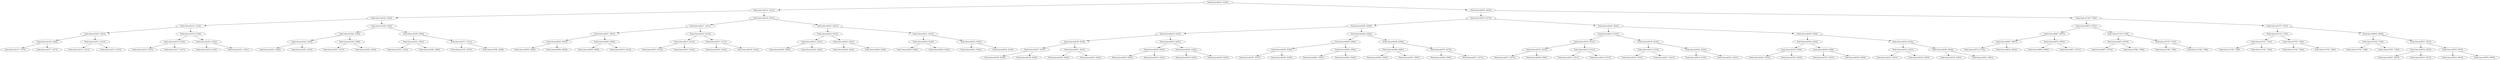 digraph G{
825862713 [label="Node{data=[6235, 6235]}"]
825862713 -> 1424087514
1424087514 [label="Node{data=[4312, 4312]}"]
1424087514 -> 240368402
240368402 [label="Node{data=[2322, 2322]}"]
240368402 -> 1845310821
1845310821 [label="Node{data=[2314, 2314]}"]
1845310821 -> 292102785
292102785 [label="Node{data=[2281, 2281]}"]
292102785 -> 1260127871
1260127871 [label="Node{data=[2166, 2166]}"]
1260127871 -> 1485090597
1485090597 [label="Node{data=[2127, 2127]}"]
1260127871 -> 1557589837
1557589837 [label="Node{data=[2277, 2277]}"]
292102785 -> 83080060
83080060 [label="Node{data=[2312, 2312]}"]
83080060 -> 796353123
796353123 [label="Node{data=[2311, 2311]}"]
83080060 -> 1391922479
1391922479 [label="Node{data=[2313, 2313]}"]
1845310821 -> 967851195
967851195 [label="Node{data=[2318, 2318]}"]
967851195 -> 541130914
541130914 [label="Node{data=[2316, 2316]}"]
541130914 -> 875629235
875629235 [label="Node{data=[2315, 2315]}"]
541130914 -> 1590032239
1590032239 [label="Node{data=[2317, 2317]}"]
967851195 -> 1713921512
1713921512 [label="Node{data=[2320, 2320]}"]
1713921512 -> 1321469343
1321469343 [label="Node{data=[2319, 2319]}"]
1713921512 -> 1922886246
1922886246 [label="Node{data=[2321, 2321]}"]
240368402 -> 51578325
51578325 [label="Node{data=[2330, 2330]}"]
51578325 -> 670097218
670097218 [label="Node{data=[2326, 2326]}"]
670097218 -> 1240911582
1240911582 [label="Node{data=[2324, 2324]}"]
1240911582 -> 1546437212
1546437212 [label="Node{data=[2323, 2323]}"]
1240911582 -> 1200245153
1200245153 [label="Node{data=[2325, 2325]}"]
670097218 -> 1713472733
1713472733 [label="Node{data=[2328, 2328]}"]
1713472733 -> 433989369
433989369 [label="Node{data=[2327, 2327]}"]
1713472733 -> 593111484
593111484 [label="Node{data=[2329, 2329]}"]
51578325 -> 914926391
914926391 [label="Node{data=[2369, 2369]}"]
914926391 -> 1550173783
1550173783 [label="Node{data=[2332, 2332]}"]
1550173783 -> 887413452
887413452 [label="Node{data=[2331, 2331]}"]
1550173783 -> 1174475301
1174475301 [label="Node{data=[2368, 2368]}"]
914926391 -> 899930305
899930305 [label="Node{data=[2371, 2371]}"]
899930305 -> 1191638876
1191638876 [label="Node{data=[2370, 2370]}"]
899930305 -> 1436968906
1436968906 [label="Node{data=[3458, 3458]}"]
1424087514 -> 460900193
460900193 [label="Node{data=[6219, 6219]}"]
460900193 -> 808874271
808874271 [label="Node{data=[6211, 6211]}"]
808874271 -> 1081793618
1081793618 [label="Node{data=[6207, 6207]}"]
1081793618 -> 646212512
646212512 [label="Node{data=[6205, 6205]}"]
646212512 -> 2065363934
2065363934 [label="Node{data=[6204, 6204]}"]
646212512 -> 2015873835
2015873835 [label="Node{data=[6206, 6206]}"]
1081793618 -> 1856569393
1856569393 [label="Node{data=[6209, 6209]}"]
1856569393 -> 1811263279
1811263279 [label="Node{data=[6208, 6208]}"]
1856569393 -> 1205675404
1205675404 [label="Node{data=[6210, 6210]}"]
808874271 -> 23449807
23449807 [label="Node{data=[6215, 6215]}"]
23449807 -> 661385306
661385306 [label="Node{data=[6213, 6213]}"]
661385306 -> 1629601615
1629601615 [label="Node{data=[6212, 6212]}"]
661385306 -> 1342048162
1342048162 [label="Node{data=[6214, 6214]}"]
23449807 -> 1613907258
1613907258 [label="Node{data=[6217, 6217]}"]
1613907258 -> 404979782
404979782 [label="Node{data=[6216, 6216]}"]
1613907258 -> 1955893194
1955893194 [label="Node{data=[6218, 6218]}"]
460900193 -> 1273513453
1273513453 [label="Node{data=[6227, 6227]}"]
1273513453 -> 956416575
956416575 [label="Node{data=[6223, 6223]}"]
956416575 -> 1034175721
1034175721 [label="Node{data=[6221, 6221]}"]
1034175721 -> 1830712904
1830712904 [label="Node{data=[6220, 6220]}"]
1034175721 -> 1691390251
1691390251 [label="Node{data=[6222, 6222]}"]
956416575 -> 1400354740
1400354740 [label="Node{data=[6225, 6225]}"]
1400354740 -> 1290478143
1290478143 [label="Node{data=[6224, 6224]}"]
1400354740 -> 1389994460
1389994460 [label="Node{data=[6226, 6226]}"]
1273513453 -> 845167461
845167461 [label="Node{data=[6231, 6231]}"]
845167461 -> 1556410506
1556410506 [label="Node{data=[6229, 6229]}"]
1556410506 -> 1235995639
1235995639 [label="Node{data=[6228, 6228]}"]
1556410506 -> 1457738847
1457738847 [label="Node{data=[6230, 6230]}"]
845167461 -> 1709958901
1709958901 [label="Node{data=[6233, 6233]}"]
1709958901 -> 508562018
508562018 [label="Node{data=[6232, 6232]}"]
1709958901 -> 162766380
162766380 [label="Node{data=[6234, 6234]}"]
825862713 -> 1161716457
1161716457 [label="Node{data=[6430, 6430]}"]
1161716457 -> 2144925941
2144925941 [label="Node{data=[6272, 6272]}"]
2144925941 -> 1640361590
1640361590 [label="Node{data=[6256, 6256]}"]
1640361590 -> 1955749532
1955749532 [label="Node{data=[6243, 6243]}"]
1955749532 -> 1108169677
1108169677 [label="Node{data=[6239, 6239]}"]
1108169677 -> 2057962537
2057962537 [label="Node{data=[6237, 6237]}"]
2057962537 -> 877847380
877847380 [label="Node{data=[6236, 6236]}"]
2057962537 -> 1389510140
1389510140 [label="Node{data=[6238, 6238]}"]
1108169677 -> 2062126928
2062126928 [label="Node{data=[6241, 6241]}"]
2062126928 -> 1346914152
1346914152 [label="Node{data=[6240, 6240]}"]
2062126928 -> 1940080246
1940080246 [label="Node{data=[6242, 6242]}"]
1955749532 -> 819836963
819836963 [label="Node{data=[6252, 6252]}"]
819836963 -> 108540519
108540519 [label="Node{data=[6245, 6245]}"]
108540519 -> 337204935
337204935 [label="Node{data=[6244, 6244]}"]
108540519 -> 2103452356
2103452356 [label="Node{data=[6251, 6251]}"]
819836963 -> 539070955
539070955 [label="Node{data=[6254, 6254]}"]
539070955 -> 1737323650
1737323650 [label="Node{data=[6253, 6253]}"]
539070955 -> 964475354
964475354 [label="Node{data=[6255, 6255]}"]
1640361590 -> 1165412915
1165412915 [label="Node{data=[6264, 6264]}"]
1165412915 -> 1777640895
1777640895 [label="Node{data=[6260, 6260]}"]
1777640895 -> 1708254567
1708254567 [label="Node{data=[6258, 6258]}"]
1708254567 -> 968831598
968831598 [label="Node{data=[6257, 6257]}"]
1708254567 -> 1248546872
1248546872 [label="Node{data=[6259, 6259]}"]
1777640895 -> 108977559
108977559 [label="Node{data=[6262, 6262]}"]
108977559 -> 1819208418
1819208418 [label="Node{data=[6261, 6261]}"]
108977559 -> 738363715
738363715 [label="Node{data=[6263, 6263]}"]
1165412915 -> 1022948971
1022948971 [label="Node{data=[6268, 6268]}"]
1022948971 -> 1276773894
1276773894 [label="Node{data=[6266, 6266]}"]
1276773894 -> 1463340189
1463340189 [label="Node{data=[6265, 6265]}"]
1276773894 -> 1866997672
1866997672 [label="Node{data=[6267, 6267]}"]
1022948971 -> 351860612
351860612 [label="Node{data=[6270, 6270]}"]
351860612 -> 139393323
139393323 [label="Node{data=[6269, 6269]}"]
351860612 -> 428048539
428048539 [label="Node{data=[6271, 6271]}"]
2144925941 -> 907639132
907639132 [label="Node{data=[6322, 6322]}"]
907639132 -> 1695481036
1695481036 [label="Node{data=[6314, 6314]}"]
1695481036 -> 452380391
452380391 [label="Node{data=[6310, 6310]}"]
452380391 -> 536087162
536087162 [label="Node{data=[6274, 6274]}"]
536087162 -> 1650082625
1650082625 [label="Node{data=[6273, 6273]}"]
536087162 -> 1881160538
1881160538 [label="Node{data=[6309, 6309]}"]
452380391 -> 1556945479
1556945479 [label="Node{data=[6312, 6312]}"]
1556945479 -> 1674935422
1674935422 [label="Node{data=[6311, 6311]}"]
1556945479 -> 1394965262
1394965262 [label="Node{data=[6313, 6313]}"]
1695481036 -> 573468891
573468891 [label="Node{data=[6318, 6318]}"]
573468891 -> 377833979
377833979 [label="Node{data=[6316, 6316]}"]
377833979 -> 1585177049
1585177049 [label="Node{data=[6315, 6315]}"]
377833979 -> 645798931
645798931 [label="Node{data=[6317, 6317]}"]
573468891 -> 2005338287
2005338287 [label="Node{data=[6320, 6320]}"]
2005338287 -> 1274105141
1274105141 [label="Node{data=[6319, 6319]}"]
2005338287 -> 1241847995
1241847995 [label="Node{data=[6321, 6321]}"]
907639132 -> 483203948
483203948 [label="Node{data=[6330, 6330]}"]
483203948 -> 1405139498
1405139498 [label="Node{data=[6326, 6326]}"]
1405139498 -> 312069506
312069506 [label="Node{data=[6324, 6324]}"]
312069506 -> 1891360682
1891360682 [label="Node{data=[6323, 6323]}"]
312069506 -> 72989866
72989866 [label="Node{data=[6325, 6325]}"]
1405139498 -> 1377720289
1377720289 [label="Node{data=[6328, 6328]}"]
1377720289 -> 246900221
246900221 [label="Node{data=[6327, 6327]}"]
1377720289 -> 543145230
543145230 [label="Node{data=[6329, 6329]}"]
483203948 -> 1772808515
1772808515 [label="Node{data=[6334, 6334]}"]
1772808515 -> 1227561672
1227561672 [label="Node{data=[6332, 6332]}"]
1227561672 -> 2089158301
2089158301 [label="Node{data=[6331, 6331]}"]
1227561672 -> 569144270
569144270 [label="Node{data=[6333, 6333]}"]
1772808515 -> 523400769
523400769 [label="Node{data=[6364, 6364]}"]
523400769 -> 249479733
249479733 [label="Node{data=[6335, 6335]}"]
523400769 -> 1109430173
1109430173 [label="Node{data=[6381, 6381]}"]
1161716457 -> 9496084
9496084 [label="Node{data=[7189, 7189]}"]
9496084 -> 203167801
203167801 [label="Node{data=[6972, 6972]}"]
203167801 -> 1957412069
1957412069 [label="Node{data=[6827, 6827]}"]
1957412069 -> 842107274
842107274 [label="Node{data=[6807, 6807]}"]
842107274 -> 890665374
890665374 [label="Node{data=[6710, 6710]}"]
842107274 -> 1495757525
1495757525 [label="Node{data=[6814, 6814]}"]
1957412069 -> 1883419008
1883419008 [label="Node{data=[6970, 6970]}"]
1883419008 -> 1308691419
1308691419 [label="Node{data=[6969, 6969]}"]
1883419008 -> 1214071052
1214071052 [label="Node{data=[6971, 6971]}"]
203167801 -> 705569544
705569544 [label="Node{data=[7139, 7139]}"]
705569544 -> 1327843704
1327843704 [label="Node{data=[6974, 6974]}"]
1327843704 -> 163368084
163368084 [label="Node{data=[6973, 6973]}"]
1327843704 -> 726378894
726378894 [label="Node{data=[7084, 7084]}"]
705569544 -> 1887885708
1887885708 [label="Node{data=[7187, 7187]}"]
1887885708 -> 361570413
361570413 [label="Node{data=[7186, 7186]}"]
1887885708 -> 2050655780
2050655780 [label="Node{data=[7188, 7188]}"]
9496084 -> 206260020
206260020 [label="Node{data=[7197, 7197]}"]
206260020 -> 1254598024
1254598024 [label="Node{data=[7193, 7193]}"]
1254598024 -> 917859061
917859061 [label="Node{data=[7191, 7191]}"]
917859061 -> 412144033
412144033 [label="Node{data=[7190, 7190]}"]
917859061 -> 1312053088
1312053088 [label="Node{data=[7192, 7192]}"]
1254598024 -> 967332043
967332043 [label="Node{data=[7195, 7195]}"]
967332043 -> 609712073
609712073 [label="Node{data=[7194, 7194]}"]
967332043 -> 978630459
978630459 [label="Node{data=[7196, 7196]}"]
206260020 -> 1446471750
1446471750 [label="Node{data=[8848, 8848]}"]
1446471750 -> 761418819
761418819 [label="Node{data=[7199, 7199]}"]
761418819 -> 840210201
840210201 [label="Node{data=[7198, 7198]}"]
761418819 -> 761664271
761664271 [label="Node{data=[7305, 7305]}"]
1446471750 -> 1082010557
1082010557 [label="Node{data=[9537, 9537]}"]
1082010557 -> 2130821053
2130821053 [label="Node{data=[9479, 9479]}"]
2130821053 -> 1765491483
1765491483 [label="Node{data=[9447, 9447]}"]
2130821053 -> 1951976280
1951976280 [label="Node{data=[9515, 9515]}"]
1082010557 -> 1162487213
1162487213 [label="Node{data=[9670, 9670]}"]
1162487213 -> 935626478
935626478 [label="Node{data=[9614, 9614]}"]
1162487213 -> 81016982
81016982 [label="Node{data=[9976, 9976]}"]
}